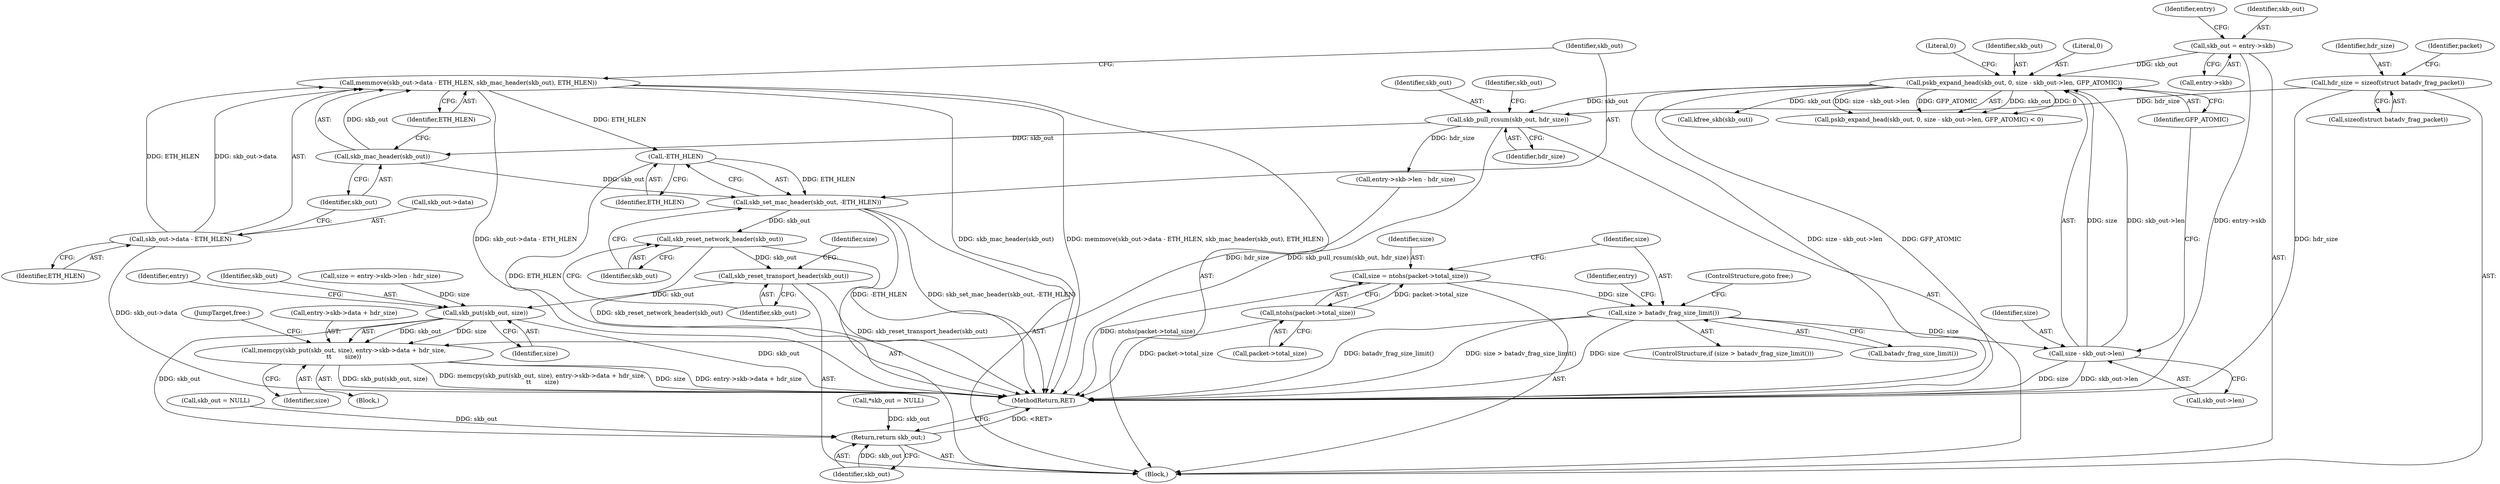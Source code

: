 digraph "0_linux_5b6698b0e4a37053de35cc24ee695b98a7eb712b@API" {
"1000174" [label="(Call,memmove(skb_out->data - ETH_HLEN, skb_mac_header(skb_out), ETH_HLEN))"];
"1000175" [label="(Call,skb_out->data - ETH_HLEN)"];
"1000180" [label="(Call,skb_mac_header(skb_out))"];
"1000171" [label="(Call,skb_pull_rcsum(skb_out, hdr_size))"];
"1000154" [label="(Call,pskb_expand_head(skb_out, 0, size - skb_out->len, GFP_ATOMIC))"];
"1000145" [label="(Call,skb_out = entry->skb)"];
"1000157" [label="(Call,size - skb_out->len)"];
"1000136" [label="(Call,size > batadv_frag_size_limit())"];
"1000129" [label="(Call,size = ntohs(packet->total_size))"];
"1000131" [label="(Call,ntohs(packet->total_size))"];
"1000118" [label="(Call,hdr_size = sizeof(struct batadv_frag_packet))"];
"1000185" [label="(Call,-ETH_HLEN)"];
"1000183" [label="(Call,skb_set_mac_header(skb_out, -ETH_HLEN))"];
"1000187" [label="(Call,skb_reset_network_header(skb_out))"];
"1000189" [label="(Call,skb_reset_transport_header(skb_out))"];
"1000202" [label="(Call,skb_put(skb_out, size))"];
"1000201" [label="(Call,memcpy(skb_put(skb_out, size), entry->skb->data + hdr_size,\n\t\t       size))"];
"1000216" [label="(Return,return skb_out;)"];
"1000182" [label="(Identifier,ETH_HLEN)"];
"1000139" [label="(ControlStructure,goto free;)"];
"1000188" [label="(Identifier,skb_out)"];
"1000175" [label="(Call,skb_out->data - ETH_HLEN)"];
"1000151" [label="(Identifier,entry)"];
"1000186" [label="(Identifier,ETH_HLEN)"];
"1000191" [label="(Block,)"];
"1000177" [label="(Identifier,skb_out)"];
"1000137" [label="(Identifier,size)"];
"1000194" [label="(Call,entry->skb->len - hdr_size)"];
"1000143" [label="(Identifier,entry)"];
"1000130" [label="(Identifier,size)"];
"1000212" [label="(Identifier,size)"];
"1000167" [label="(Call,skb_out = NULL)"];
"1000180" [label="(Call,skb_mac_header(skb_out))"];
"1000155" [label="(Identifier,skb_out)"];
"1000157" [label="(Call,size - skb_out->len)"];
"1000205" [label="(Call,entry->skb->data + hdr_size)"];
"1000109" [label="(Block,)"];
"1000171" [label="(Call,skb_pull_rcsum(skb_out, hdr_size))"];
"1000204" [label="(Identifier,size)"];
"1000213" [label="(JumpTarget,free:)"];
"1000165" [label="(Call,kfree_skb(skb_out))"];
"1000189" [label="(Call,skb_reset_transport_header(skb_out))"];
"1000113" [label="(Call,*skb_out = NULL)"];
"1000120" [label="(Call,sizeof(struct batadv_frag_packet))"];
"1000184" [label="(Identifier,skb_out)"];
"1000190" [label="(Identifier,skb_out)"];
"1000156" [label="(Literal,0)"];
"1000119" [label="(Identifier,hdr_size)"];
"1000118" [label="(Call,hdr_size = sizeof(struct batadv_frag_packet))"];
"1000136" [label="(Call,size > batadv_frag_size_limit())"];
"1000138" [label="(Call,batadv_frag_size_limit())"];
"1000147" [label="(Call,entry->skb)"];
"1000135" [label="(ControlStructure,if (size > batadv_frag_size_limit()))"];
"1000203" [label="(Identifier,skb_out)"];
"1000216" [label="(Return,return skb_out;)"];
"1000146" [label="(Identifier,skb_out)"];
"1000183" [label="(Call,skb_set_mac_header(skb_out, -ETH_HLEN))"];
"1000129" [label="(Call,size = ntohs(packet->total_size))"];
"1000153" [label="(Call,pskb_expand_head(skb_out, 0, size - skb_out->len, GFP_ATOMIC) < 0)"];
"1000217" [label="(Identifier,skb_out)"];
"1000131" [label="(Call,ntohs(packet->total_size))"];
"1000159" [label="(Call,skb_out->len)"];
"1000187" [label="(Call,skb_reset_network_header(skb_out))"];
"1000162" [label="(Identifier,GFP_ATOMIC)"];
"1000163" [label="(Literal,0)"];
"1000202" [label="(Call,skb_put(skb_out, size))"];
"1000154" [label="(Call,pskb_expand_head(skb_out, 0, size - skb_out->len, GFP_ATOMIC))"];
"1000201" [label="(Call,memcpy(skb_put(skb_out, size), entry->skb->data + hdr_size,\n\t\t       size))"];
"1000179" [label="(Identifier,ETH_HLEN)"];
"1000176" [label="(Call,skb_out->data)"];
"1000192" [label="(Call,size = entry->skb->len - hdr_size)"];
"1000174" [label="(Call,memmove(skb_out->data - ETH_HLEN, skb_mac_header(skb_out), ETH_HLEN))"];
"1000132" [label="(Call,packet->total_size)"];
"1000218" [label="(MethodReturn,RET)"];
"1000173" [label="(Identifier,hdr_size)"];
"1000145" [label="(Call,skb_out = entry->skb)"];
"1000172" [label="(Identifier,skb_out)"];
"1000185" [label="(Call,-ETH_HLEN)"];
"1000158" [label="(Identifier,size)"];
"1000193" [label="(Identifier,size)"];
"1000208" [label="(Identifier,entry)"];
"1000123" [label="(Identifier,packet)"];
"1000181" [label="(Identifier,skb_out)"];
"1000174" -> "1000109"  [label="AST: "];
"1000174" -> "1000182"  [label="CFG: "];
"1000175" -> "1000174"  [label="AST: "];
"1000180" -> "1000174"  [label="AST: "];
"1000182" -> "1000174"  [label="AST: "];
"1000184" -> "1000174"  [label="CFG: "];
"1000174" -> "1000218"  [label="DDG: skb_mac_header(skb_out)"];
"1000174" -> "1000218"  [label="DDG: memmove(skb_out->data - ETH_HLEN, skb_mac_header(skb_out), ETH_HLEN)"];
"1000174" -> "1000218"  [label="DDG: skb_out->data - ETH_HLEN"];
"1000175" -> "1000174"  [label="DDG: skb_out->data"];
"1000175" -> "1000174"  [label="DDG: ETH_HLEN"];
"1000180" -> "1000174"  [label="DDG: skb_out"];
"1000174" -> "1000185"  [label="DDG: ETH_HLEN"];
"1000175" -> "1000179"  [label="CFG: "];
"1000176" -> "1000175"  [label="AST: "];
"1000179" -> "1000175"  [label="AST: "];
"1000181" -> "1000175"  [label="CFG: "];
"1000175" -> "1000218"  [label="DDG: skb_out->data"];
"1000180" -> "1000181"  [label="CFG: "];
"1000181" -> "1000180"  [label="AST: "];
"1000182" -> "1000180"  [label="CFG: "];
"1000171" -> "1000180"  [label="DDG: skb_out"];
"1000180" -> "1000183"  [label="DDG: skb_out"];
"1000171" -> "1000109"  [label="AST: "];
"1000171" -> "1000173"  [label="CFG: "];
"1000172" -> "1000171"  [label="AST: "];
"1000173" -> "1000171"  [label="AST: "];
"1000177" -> "1000171"  [label="CFG: "];
"1000171" -> "1000218"  [label="DDG: skb_pull_rcsum(skb_out, hdr_size)"];
"1000154" -> "1000171"  [label="DDG: skb_out"];
"1000118" -> "1000171"  [label="DDG: hdr_size"];
"1000171" -> "1000194"  [label="DDG: hdr_size"];
"1000154" -> "1000153"  [label="AST: "];
"1000154" -> "1000162"  [label="CFG: "];
"1000155" -> "1000154"  [label="AST: "];
"1000156" -> "1000154"  [label="AST: "];
"1000157" -> "1000154"  [label="AST: "];
"1000162" -> "1000154"  [label="AST: "];
"1000163" -> "1000154"  [label="CFG: "];
"1000154" -> "1000218"  [label="DDG: size - skb_out->len"];
"1000154" -> "1000218"  [label="DDG: GFP_ATOMIC"];
"1000154" -> "1000153"  [label="DDG: skb_out"];
"1000154" -> "1000153"  [label="DDG: 0"];
"1000154" -> "1000153"  [label="DDG: size - skb_out->len"];
"1000154" -> "1000153"  [label="DDG: GFP_ATOMIC"];
"1000145" -> "1000154"  [label="DDG: skb_out"];
"1000157" -> "1000154"  [label="DDG: size"];
"1000157" -> "1000154"  [label="DDG: skb_out->len"];
"1000154" -> "1000165"  [label="DDG: skb_out"];
"1000145" -> "1000109"  [label="AST: "];
"1000145" -> "1000147"  [label="CFG: "];
"1000146" -> "1000145"  [label="AST: "];
"1000147" -> "1000145"  [label="AST: "];
"1000151" -> "1000145"  [label="CFG: "];
"1000145" -> "1000218"  [label="DDG: entry->skb"];
"1000157" -> "1000159"  [label="CFG: "];
"1000158" -> "1000157"  [label="AST: "];
"1000159" -> "1000157"  [label="AST: "];
"1000162" -> "1000157"  [label="CFG: "];
"1000157" -> "1000218"  [label="DDG: skb_out->len"];
"1000157" -> "1000218"  [label="DDG: size"];
"1000136" -> "1000157"  [label="DDG: size"];
"1000136" -> "1000135"  [label="AST: "];
"1000136" -> "1000138"  [label="CFG: "];
"1000137" -> "1000136"  [label="AST: "];
"1000138" -> "1000136"  [label="AST: "];
"1000139" -> "1000136"  [label="CFG: "];
"1000143" -> "1000136"  [label="CFG: "];
"1000136" -> "1000218"  [label="DDG: batadv_frag_size_limit()"];
"1000136" -> "1000218"  [label="DDG: size > batadv_frag_size_limit()"];
"1000136" -> "1000218"  [label="DDG: size"];
"1000129" -> "1000136"  [label="DDG: size"];
"1000129" -> "1000109"  [label="AST: "];
"1000129" -> "1000131"  [label="CFG: "];
"1000130" -> "1000129"  [label="AST: "];
"1000131" -> "1000129"  [label="AST: "];
"1000137" -> "1000129"  [label="CFG: "];
"1000129" -> "1000218"  [label="DDG: ntohs(packet->total_size)"];
"1000131" -> "1000129"  [label="DDG: packet->total_size"];
"1000131" -> "1000132"  [label="CFG: "];
"1000132" -> "1000131"  [label="AST: "];
"1000131" -> "1000218"  [label="DDG: packet->total_size"];
"1000118" -> "1000109"  [label="AST: "];
"1000118" -> "1000120"  [label="CFG: "];
"1000119" -> "1000118"  [label="AST: "];
"1000120" -> "1000118"  [label="AST: "];
"1000123" -> "1000118"  [label="CFG: "];
"1000118" -> "1000218"  [label="DDG: hdr_size"];
"1000185" -> "1000183"  [label="AST: "];
"1000185" -> "1000186"  [label="CFG: "];
"1000186" -> "1000185"  [label="AST: "];
"1000183" -> "1000185"  [label="CFG: "];
"1000185" -> "1000218"  [label="DDG: ETH_HLEN"];
"1000185" -> "1000183"  [label="DDG: ETH_HLEN"];
"1000183" -> "1000109"  [label="AST: "];
"1000184" -> "1000183"  [label="AST: "];
"1000188" -> "1000183"  [label="CFG: "];
"1000183" -> "1000218"  [label="DDG: -ETH_HLEN"];
"1000183" -> "1000218"  [label="DDG: skb_set_mac_header(skb_out, -ETH_HLEN)"];
"1000183" -> "1000187"  [label="DDG: skb_out"];
"1000187" -> "1000109"  [label="AST: "];
"1000187" -> "1000188"  [label="CFG: "];
"1000188" -> "1000187"  [label="AST: "];
"1000190" -> "1000187"  [label="CFG: "];
"1000187" -> "1000218"  [label="DDG: skb_reset_network_header(skb_out)"];
"1000187" -> "1000189"  [label="DDG: skb_out"];
"1000189" -> "1000109"  [label="AST: "];
"1000189" -> "1000190"  [label="CFG: "];
"1000190" -> "1000189"  [label="AST: "];
"1000193" -> "1000189"  [label="CFG: "];
"1000189" -> "1000218"  [label="DDG: skb_reset_transport_header(skb_out)"];
"1000189" -> "1000202"  [label="DDG: skb_out"];
"1000202" -> "1000201"  [label="AST: "];
"1000202" -> "1000204"  [label="CFG: "];
"1000203" -> "1000202"  [label="AST: "];
"1000204" -> "1000202"  [label="AST: "];
"1000208" -> "1000202"  [label="CFG: "];
"1000202" -> "1000218"  [label="DDG: skb_out"];
"1000202" -> "1000201"  [label="DDG: skb_out"];
"1000202" -> "1000201"  [label="DDG: size"];
"1000192" -> "1000202"  [label="DDG: size"];
"1000202" -> "1000216"  [label="DDG: skb_out"];
"1000201" -> "1000191"  [label="AST: "];
"1000201" -> "1000212"  [label="CFG: "];
"1000205" -> "1000201"  [label="AST: "];
"1000212" -> "1000201"  [label="AST: "];
"1000213" -> "1000201"  [label="CFG: "];
"1000201" -> "1000218"  [label="DDG: memcpy(skb_put(skb_out, size), entry->skb->data + hdr_size,\n\t\t       size)"];
"1000201" -> "1000218"  [label="DDG: size"];
"1000201" -> "1000218"  [label="DDG: entry->skb->data + hdr_size"];
"1000201" -> "1000218"  [label="DDG: skb_put(skb_out, size)"];
"1000194" -> "1000201"  [label="DDG: hdr_size"];
"1000216" -> "1000109"  [label="AST: "];
"1000216" -> "1000217"  [label="CFG: "];
"1000217" -> "1000216"  [label="AST: "];
"1000218" -> "1000216"  [label="CFG: "];
"1000216" -> "1000218"  [label="DDG: <RET>"];
"1000217" -> "1000216"  [label="DDG: skb_out"];
"1000167" -> "1000216"  [label="DDG: skb_out"];
"1000113" -> "1000216"  [label="DDG: skb_out"];
}
